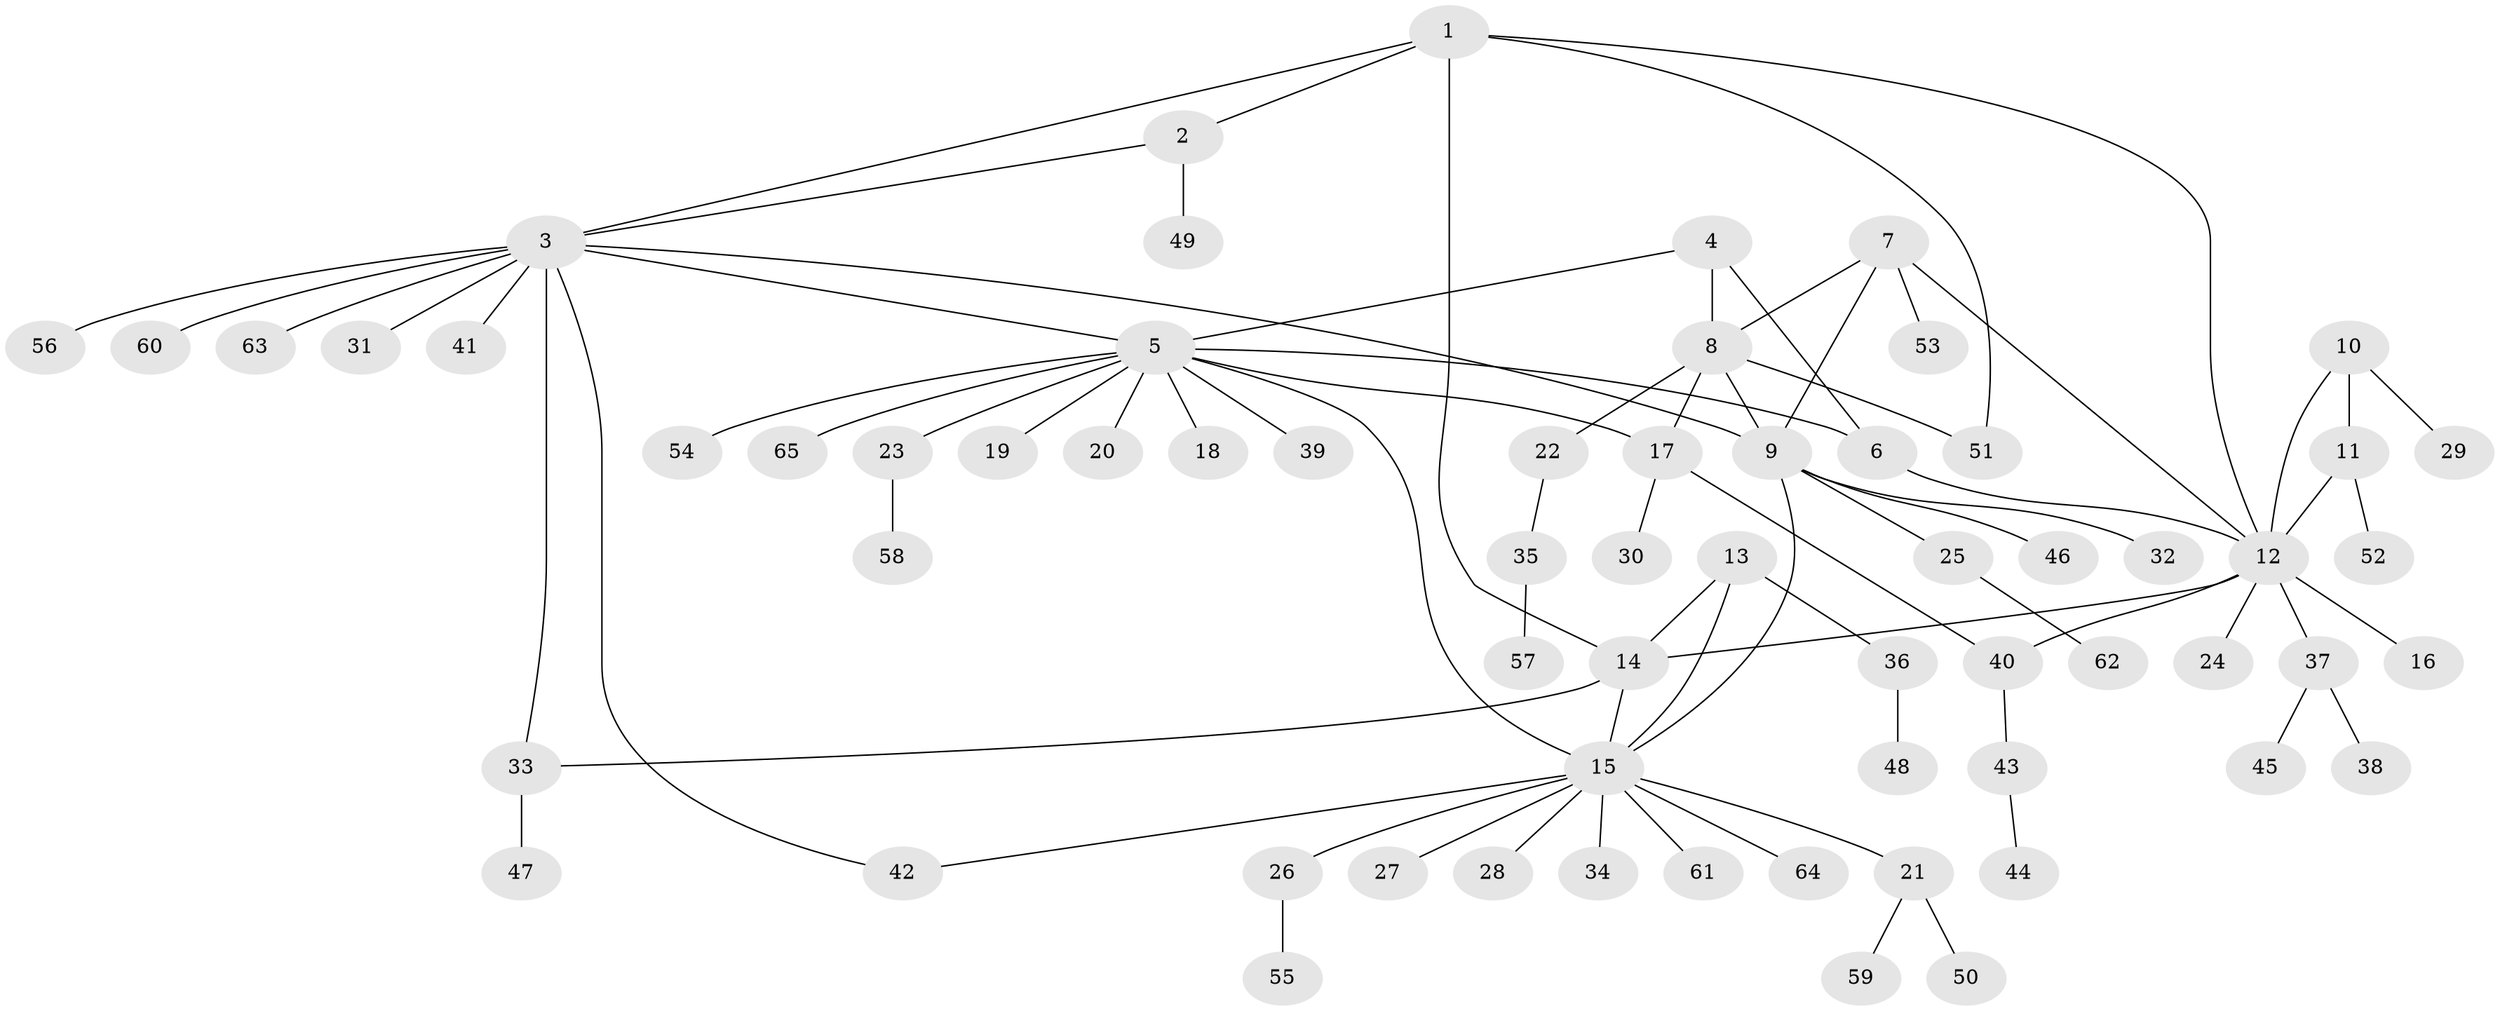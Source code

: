 // coarse degree distribution, {11: 0.020833333333333332, 3: 0.125, 12: 0.020833333333333332, 10: 0.0625, 4: 0.020833333333333332, 1: 0.6458333333333334, 2: 0.10416666666666667}
// Generated by graph-tools (version 1.1) at 2025/52/02/27/25 19:52:14]
// undirected, 65 vertices, 80 edges
graph export_dot {
graph [start="1"]
  node [color=gray90,style=filled];
  1;
  2;
  3;
  4;
  5;
  6;
  7;
  8;
  9;
  10;
  11;
  12;
  13;
  14;
  15;
  16;
  17;
  18;
  19;
  20;
  21;
  22;
  23;
  24;
  25;
  26;
  27;
  28;
  29;
  30;
  31;
  32;
  33;
  34;
  35;
  36;
  37;
  38;
  39;
  40;
  41;
  42;
  43;
  44;
  45;
  46;
  47;
  48;
  49;
  50;
  51;
  52;
  53;
  54;
  55;
  56;
  57;
  58;
  59;
  60;
  61;
  62;
  63;
  64;
  65;
  1 -- 2;
  1 -- 3;
  1 -- 12;
  1 -- 14;
  1 -- 51;
  2 -- 3;
  2 -- 49;
  3 -- 5;
  3 -- 9;
  3 -- 31;
  3 -- 33;
  3 -- 41;
  3 -- 42;
  3 -- 56;
  3 -- 60;
  3 -- 63;
  4 -- 5;
  4 -- 6;
  4 -- 8;
  5 -- 6;
  5 -- 15;
  5 -- 17;
  5 -- 18;
  5 -- 19;
  5 -- 20;
  5 -- 23;
  5 -- 39;
  5 -- 54;
  5 -- 65;
  6 -- 12;
  7 -- 8;
  7 -- 9;
  7 -- 12;
  7 -- 53;
  8 -- 9;
  8 -- 17;
  8 -- 22;
  8 -- 51;
  9 -- 15;
  9 -- 25;
  9 -- 32;
  9 -- 46;
  10 -- 11;
  10 -- 12;
  10 -- 29;
  11 -- 12;
  11 -- 52;
  12 -- 14;
  12 -- 16;
  12 -- 24;
  12 -- 37;
  12 -- 40;
  13 -- 14;
  13 -- 15;
  13 -- 36;
  14 -- 15;
  14 -- 33;
  15 -- 21;
  15 -- 26;
  15 -- 27;
  15 -- 28;
  15 -- 34;
  15 -- 42;
  15 -- 61;
  15 -- 64;
  17 -- 30;
  17 -- 40;
  21 -- 50;
  21 -- 59;
  22 -- 35;
  23 -- 58;
  25 -- 62;
  26 -- 55;
  33 -- 47;
  35 -- 57;
  36 -- 48;
  37 -- 38;
  37 -- 45;
  40 -- 43;
  43 -- 44;
}
